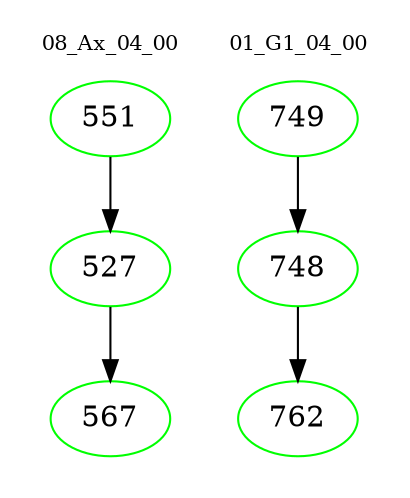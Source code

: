 digraph{
subgraph cluster_0 {
color = white
label = "08_Ax_04_00";
fontsize=10;
T0_551 [label="551", color="green"]
T0_551 -> T0_527 [color="black"]
T0_527 [label="527", color="green"]
T0_527 -> T0_567 [color="black"]
T0_567 [label="567", color="green"]
}
subgraph cluster_1 {
color = white
label = "01_G1_04_00";
fontsize=10;
T1_749 [label="749", color="green"]
T1_749 -> T1_748 [color="black"]
T1_748 [label="748", color="green"]
T1_748 -> T1_762 [color="black"]
T1_762 [label="762", color="green"]
}
}
